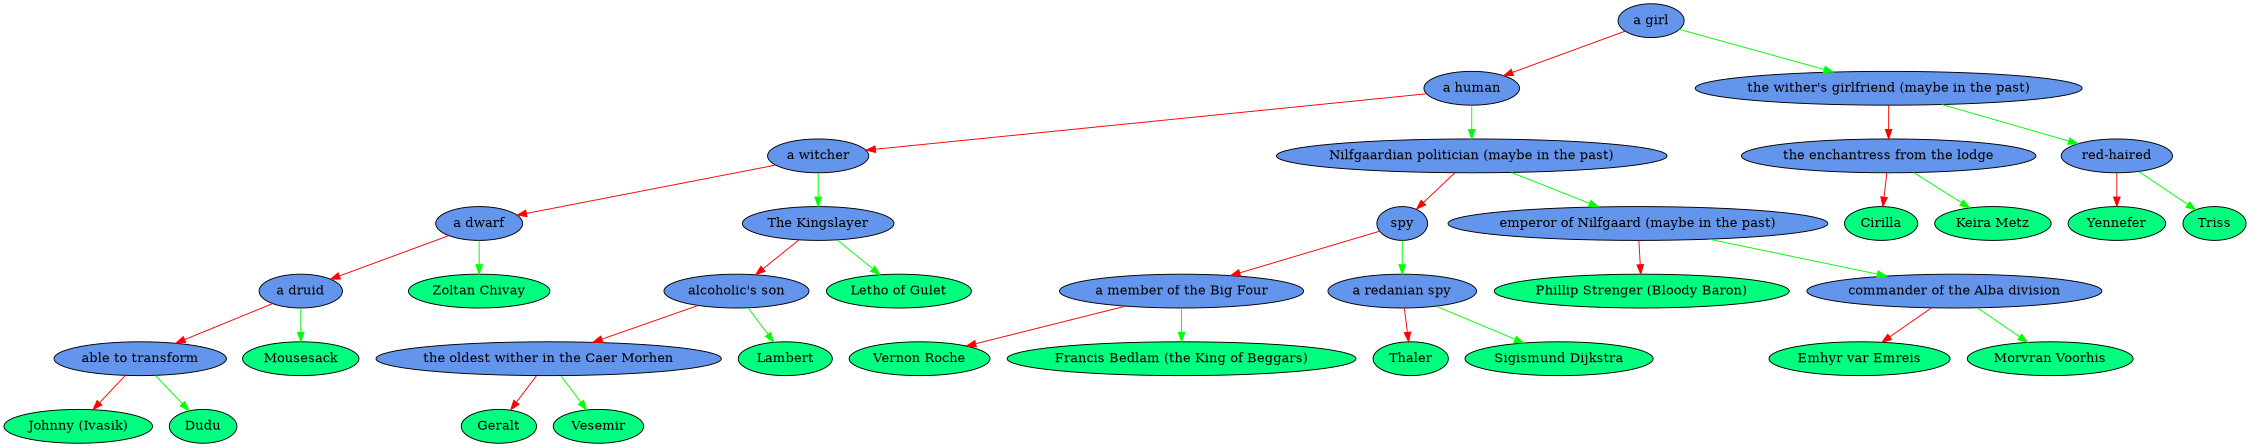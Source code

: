 digraph {
	size = "15"
	bgcolor="invis"
	ordering = out

node[style = filled]

node0 -> node1 [color = "red"]

node1 -> node2 [color = "red"]

node2 -> node3 [color = "red"]

node3 -> node4 [color = "red"]

node4 -> node5 [color = "red"]

node5 -> node6 [color = "red"]

node6 [label = "Johnny (Ivasik)", fillcolor = springGreen]
node5 -> node8 [color = "green"]

node8 [label = "Dudu", fillcolor = springGreen]
node5 [label = "able to transform", fillcolor = cornflowerblue]
node4 -> node11 [color = "green"]

node11 [label = "Mousesack", fillcolor = springGreen]
node4 [label = "a druid", fillcolor = cornflowerblue]
node3 -> node14 [color = "green"]

node14 [label = "Zoltan Chivay", fillcolor = springGreen]
node3 [label = "a dwarf", fillcolor = cornflowerblue]
node2 -> node17 [color = "green"]

node17 -> node18 [color = "red"]

node18 -> node19 [color = "red"]

node19 -> node20 [color = "red"]

node20 [label = "Geralt", fillcolor = springGreen]
node19 -> node22 [color = "green"]

node22 [label = "Vesemir", fillcolor = springGreen]
node19 [label = "the oldest wither in the Caer Morhen", fillcolor = cornflowerblue]
node18 -> node25 [color = "green"]

node25 [label = "Lambert", fillcolor = springGreen]
node18 [label = "alcoholic's son", fillcolor = cornflowerblue]
node17 -> node28 [color = "green"]

node28 [label = "Letho of Gulet", fillcolor = springGreen]
node17 [label = "The Kingslayer", fillcolor = cornflowerblue]
node2 [label = "a witcher", fillcolor = cornflowerblue]
node1 -> node32 [color = "green"]

node32 -> node33 [color = "red"]

node33 -> node34 [color = "red"]

node34 -> node35 [color = "red"]

node35 [label = "Vernon Roche", fillcolor = springGreen]
node34 -> node37 [color = "green"]

node37 [label = "Francis Bedlam (the King of Beggars)", fillcolor = springGreen]
node34 [label = "a member of the Big Four", fillcolor = cornflowerblue]
node33 -> node40 [color = "green"]

node40 -> node41 [color = "red"]

node41 [label = "Thaler", fillcolor = springGreen]
node40 -> node43 [color = "green"]

node43 [label = "Sigismund Dijkstra", fillcolor = springGreen]
node40 [label = "a redanian spy", fillcolor = cornflowerblue]
node33 [label = "spy", fillcolor = cornflowerblue]
node32 -> node47 [color = "green"]

node47 -> node48 [color = "red"]

node48 [label = "Phillip Strenger (Bloody Baron)", fillcolor = springGreen]
node47 -> node50 [color = "green"]

node50 -> node51 [color = "red"]

node51 [label = "Emhyr var Emreis", fillcolor = springGreen]
node50 -> node53 [color = "green"]

node53 [label = "Morvran Voorhis", fillcolor = springGreen]
node50 [label = "commander of the Alba division", fillcolor = cornflowerblue]
node47 [label = "emperor of Nilfgaard (maybe in the past)", fillcolor = cornflowerblue]
node32 [label = "Nilfgaardian politician (maybe in the past)", fillcolor = cornflowerblue]
node1 [label = "a human", fillcolor = cornflowerblue]
node0 -> node59 [color = "green"]

node59 -> node60 [color = "red"]

node60 -> node61 [color = "red"]

node61 [label = "Cirilla", fillcolor = springGreen]
node60 -> node63 [color = "green"]

node63 [label = "Keira Metz", fillcolor = springGreen]
node60 [label = "the enchantress from the lodge", fillcolor = cornflowerblue]
node59 -> node66 [color = "green"]

node66 -> node67 [color = "red"]

node67 [label = "Yennefer", fillcolor = springGreen]
node66 -> node69 [color = "green"]

node69 [label = "Triss", fillcolor = springGreen]
node66 [label = "red-haired", fillcolor = cornflowerblue]
node59 [label = "the wither's girlfriend (maybe in the past)", fillcolor = cornflowerblue]
node0 [label = "a girl", fillcolor = cornflowerblue]
}